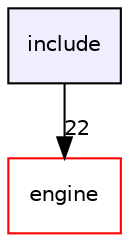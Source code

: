 digraph "include" {
  compound=true
  node [ fontsize="10", fontname="Helvetica"];
  edge [ labelfontsize="10", labelfontname="Helvetica"];
  dir_d44c64559bbebec7f509842c48db8b23 [shape=box, label="include", style="filled", fillcolor="#eeeeff", pencolor="black", URL="dir_d44c64559bbebec7f509842c48db8b23.html"];
  dir_996f45160da62e1a3d7f6046fad68f51 [shape=box label="engine" fillcolor="white" style="filled" color="red" URL="dir_996f45160da62e1a3d7f6046fad68f51.html"];
  dir_d44c64559bbebec7f509842c48db8b23->dir_996f45160da62e1a3d7f6046fad68f51 [headlabel="22", labeldistance=1.5 headhref="dir_000006_000004.html"];
}

